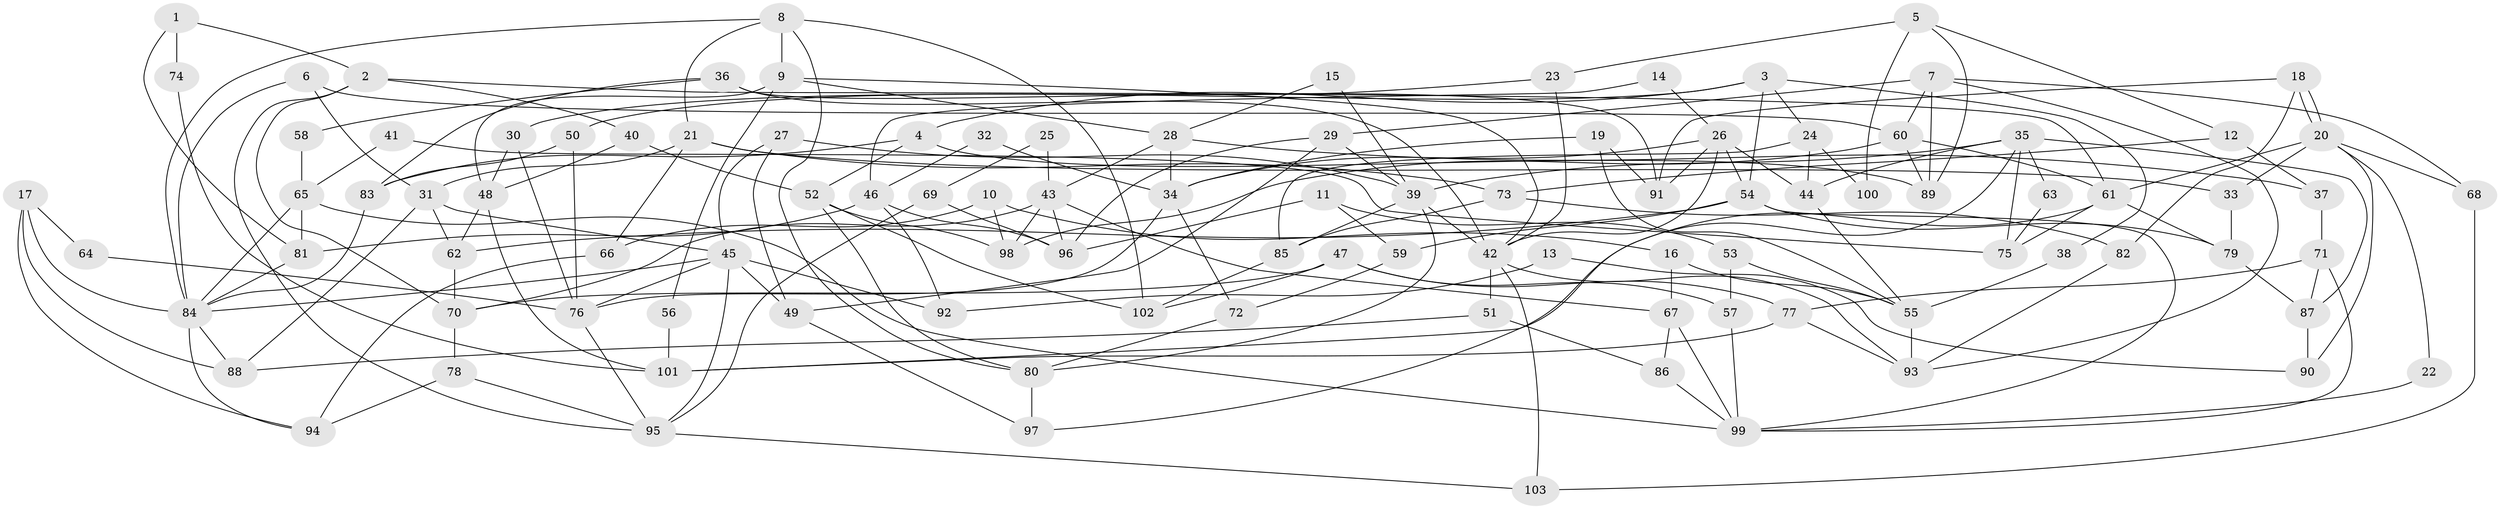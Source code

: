 // Generated by graph-tools (version 1.1) at 2025/50/03/09/25 03:50:13]
// undirected, 103 vertices, 206 edges
graph export_dot {
graph [start="1"]
  node [color=gray90,style=filled];
  1;
  2;
  3;
  4;
  5;
  6;
  7;
  8;
  9;
  10;
  11;
  12;
  13;
  14;
  15;
  16;
  17;
  18;
  19;
  20;
  21;
  22;
  23;
  24;
  25;
  26;
  27;
  28;
  29;
  30;
  31;
  32;
  33;
  34;
  35;
  36;
  37;
  38;
  39;
  40;
  41;
  42;
  43;
  44;
  45;
  46;
  47;
  48;
  49;
  50;
  51;
  52;
  53;
  54;
  55;
  56;
  57;
  58;
  59;
  60;
  61;
  62;
  63;
  64;
  65;
  66;
  67;
  68;
  69;
  70;
  71;
  72;
  73;
  74;
  75;
  76;
  77;
  78;
  79;
  80;
  81;
  82;
  83;
  84;
  85;
  86;
  87;
  88;
  89;
  90;
  91;
  92;
  93;
  94;
  95;
  96;
  97;
  98;
  99;
  100;
  101;
  102;
  103;
  1 -- 81;
  1 -- 2;
  1 -- 74;
  2 -- 40;
  2 -- 95;
  2 -- 61;
  2 -- 70;
  3 -- 4;
  3 -- 54;
  3 -- 24;
  3 -- 38;
  3 -- 50;
  4 -- 52;
  4 -- 89;
  4 -- 83;
  5 -- 89;
  5 -- 23;
  5 -- 12;
  5 -- 100;
  6 -- 31;
  6 -- 60;
  6 -- 84;
  7 -- 93;
  7 -- 68;
  7 -- 29;
  7 -- 60;
  7 -- 89;
  8 -- 84;
  8 -- 9;
  8 -- 21;
  8 -- 80;
  8 -- 102;
  9 -- 42;
  9 -- 28;
  9 -- 48;
  9 -- 56;
  10 -- 66;
  10 -- 98;
  10 -- 16;
  11 -- 96;
  11 -- 59;
  11 -- 53;
  12 -- 73;
  12 -- 37;
  13 -- 90;
  13 -- 92;
  14 -- 46;
  14 -- 26;
  15 -- 28;
  15 -- 39;
  16 -- 55;
  16 -- 67;
  17 -- 88;
  17 -- 84;
  17 -- 64;
  17 -- 94;
  18 -- 91;
  18 -- 20;
  18 -- 20;
  18 -- 82;
  19 -- 91;
  19 -- 34;
  19 -- 55;
  20 -- 61;
  20 -- 22;
  20 -- 33;
  20 -- 68;
  20 -- 90;
  21 -- 33;
  21 -- 31;
  21 -- 66;
  21 -- 73;
  22 -- 99;
  23 -- 30;
  23 -- 42;
  24 -- 44;
  24 -- 85;
  24 -- 100;
  25 -- 43;
  25 -- 69;
  26 -- 42;
  26 -- 44;
  26 -- 34;
  26 -- 54;
  26 -- 91;
  27 -- 49;
  27 -- 39;
  27 -- 45;
  28 -- 43;
  28 -- 34;
  28 -- 37;
  29 -- 39;
  29 -- 49;
  29 -- 96;
  30 -- 76;
  30 -- 48;
  31 -- 45;
  31 -- 62;
  31 -- 88;
  32 -- 46;
  32 -- 34;
  33 -- 79;
  34 -- 76;
  34 -- 72;
  35 -- 97;
  35 -- 87;
  35 -- 39;
  35 -- 44;
  35 -- 63;
  35 -- 75;
  36 -- 83;
  36 -- 42;
  36 -- 58;
  36 -- 91;
  37 -- 71;
  38 -- 55;
  39 -- 85;
  39 -- 42;
  39 -- 80;
  40 -- 48;
  40 -- 52;
  41 -- 65;
  41 -- 75;
  42 -- 51;
  42 -- 93;
  42 -- 103;
  43 -- 67;
  43 -- 70;
  43 -- 96;
  43 -- 98;
  44 -- 55;
  45 -- 84;
  45 -- 49;
  45 -- 76;
  45 -- 92;
  45 -- 95;
  46 -- 96;
  46 -- 81;
  46 -- 92;
  47 -- 102;
  47 -- 57;
  47 -- 70;
  47 -- 77;
  48 -- 62;
  48 -- 101;
  49 -- 97;
  50 -- 83;
  50 -- 76;
  51 -- 86;
  51 -- 88;
  52 -- 102;
  52 -- 80;
  52 -- 98;
  53 -- 55;
  53 -- 57;
  54 -- 62;
  54 -- 59;
  54 -- 79;
  54 -- 99;
  55 -- 93;
  56 -- 101;
  57 -- 99;
  58 -- 65;
  59 -- 72;
  60 -- 98;
  60 -- 61;
  60 -- 89;
  61 -- 75;
  61 -- 79;
  61 -- 101;
  62 -- 70;
  63 -- 75;
  64 -- 76;
  65 -- 84;
  65 -- 99;
  65 -- 81;
  66 -- 94;
  67 -- 99;
  67 -- 86;
  68 -- 103;
  69 -- 96;
  69 -- 95;
  70 -- 78;
  71 -- 77;
  71 -- 87;
  71 -- 99;
  72 -- 80;
  73 -- 82;
  73 -- 85;
  74 -- 101;
  76 -- 95;
  77 -- 101;
  77 -- 93;
  78 -- 95;
  78 -- 94;
  79 -- 87;
  80 -- 97;
  81 -- 84;
  82 -- 93;
  83 -- 84;
  84 -- 94;
  84 -- 88;
  85 -- 102;
  86 -- 99;
  87 -- 90;
  95 -- 103;
}
